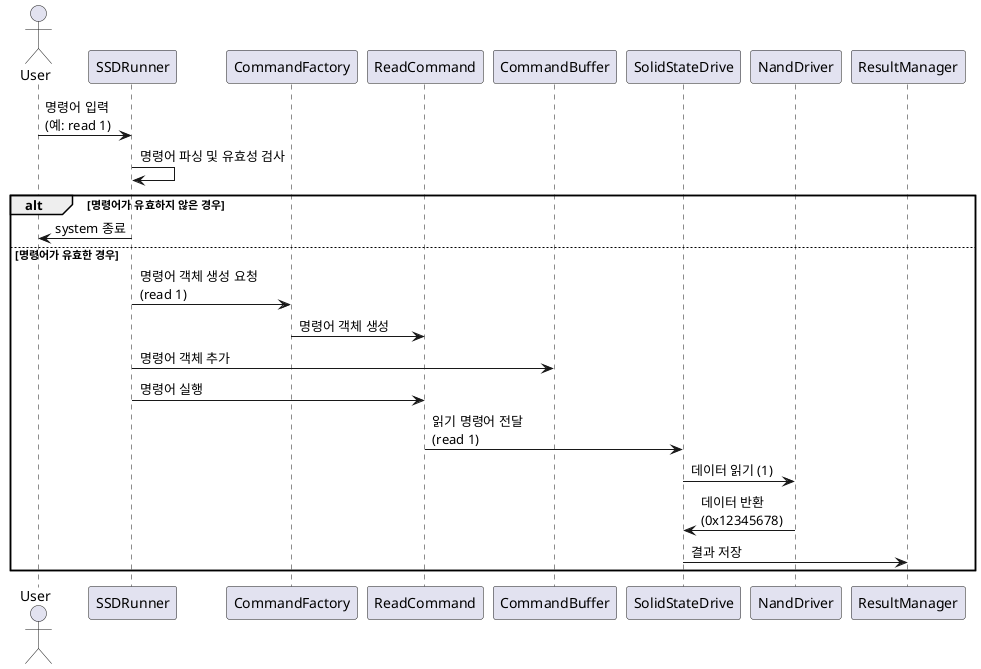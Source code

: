 @startuml
actor User

participant SSDRunner
participant CommandFactory
participant ReadCommand
participant CommandBuffer
participant SolidStateDrive
participant NandDriver
participant ResultManager

User -> SSDRunner: 명령어 입력\n(예: read 1)
SSDRunner -> SSDRunner: 명령어 파싱 및 유효성 검사
alt 명령어가 유효하지 않은 경우
    SSDRunner -> User: system 종료
else 명령어가 유효한 경우
    SSDRunner -> CommandFactory: 명령어 객체 생성 요청\n(read 1)
    CommandFactory -> ReadCommand: 명령어 객체 생성
    SSDRunner -> CommandBuffer: 명령어 객체 추가
    SSDRunner -> ReadCommand: 명령어 실행
    ReadCommand -> SolidStateDrive: 읽기 명령어 전달\n(read 1)
    SolidStateDrive -> NandDriver: 데이터 읽기 (1)
    NandDriver -> SolidStateDrive: 데이터 반환\n(0x12345678)
    SolidStateDrive -> ResultManager: 결과 저장
end
@enduml
